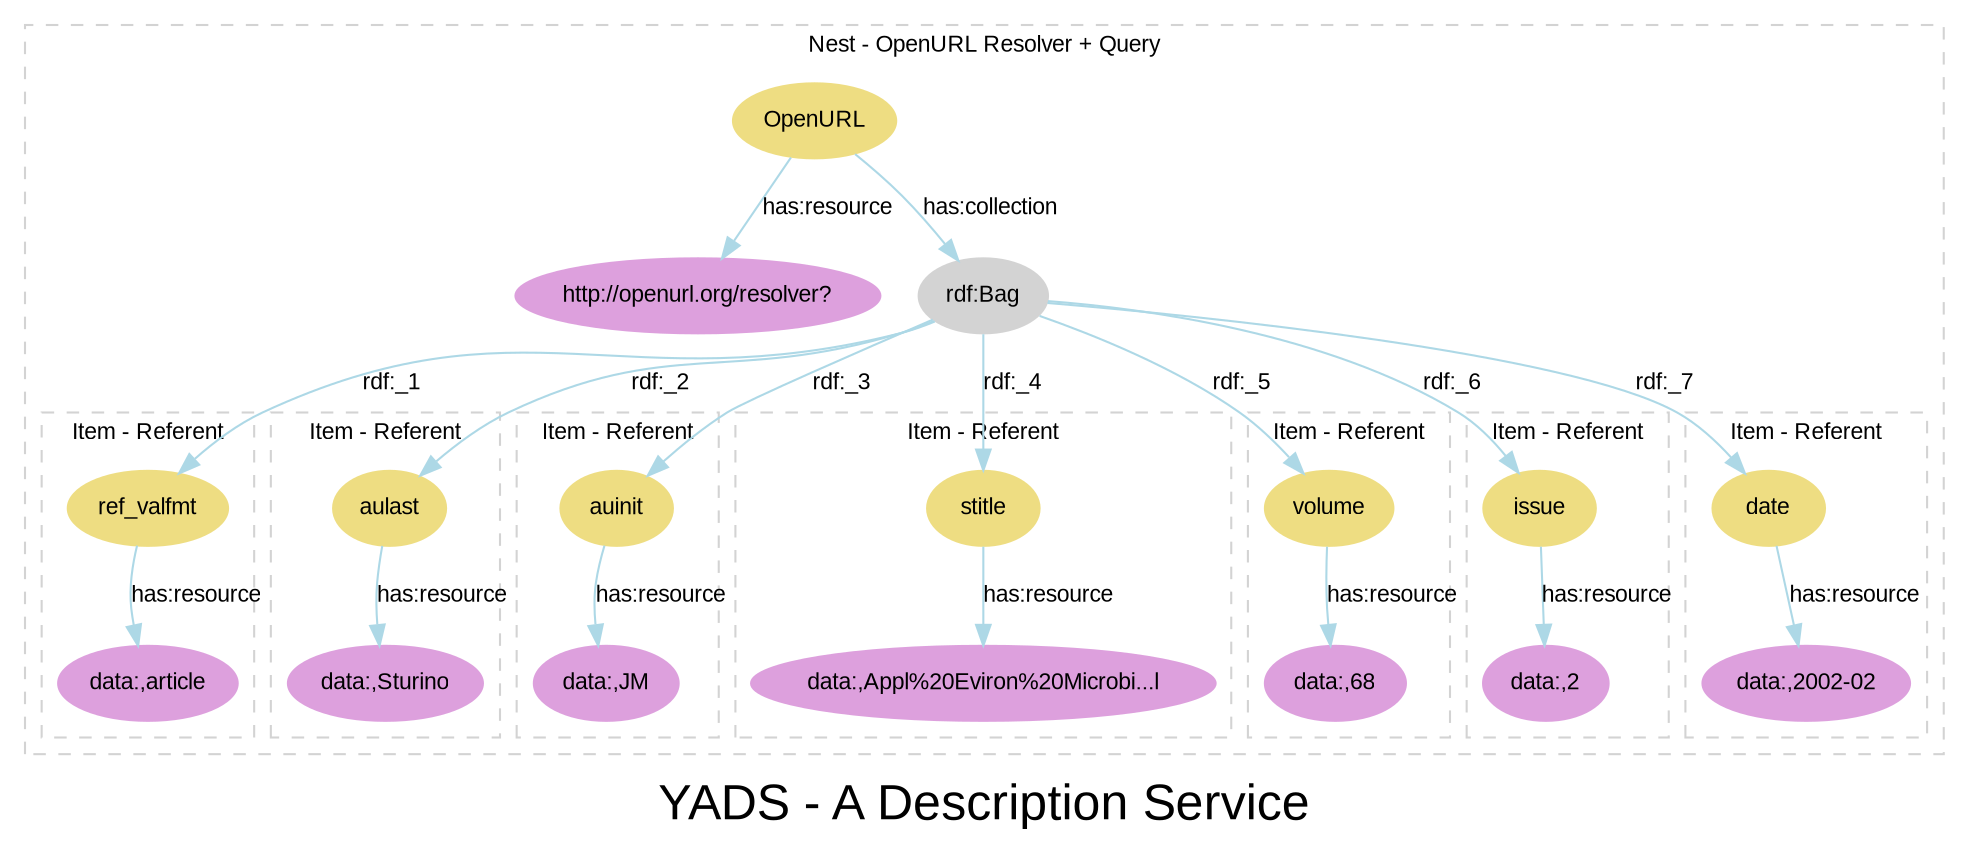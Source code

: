 
digraph yads { 

graph [
  fontname=arial, fontsize=24
  label="YADS - A Description Service"
];
node [
  fontname=arial, fontsize=11, fontcolor=black,
  style=filled, color=cornflowerblue,
];
edge [
  fontname=arial, fontsize=11, fontcolor=black,
  style=filled, color=lightblue,
];
rankdir=TB;

subgraph cluster_1 {

  style=dashed; color=lightgrey;
  fontname=arial; fontsize=11;
  fontcolor="black"; label="Nest - OpenURL Resolver + Query";

  ":_1" [label="OpenURL", color=lightgoldenrod];
  ":_1" -> "http://openurl.org/resolver?" [label="has:resource", URL="http://www2.elsevier.co.uk/~tony/1014/yads-schema-2002-04-03#resource"];
  ":_1" -> ":_2" [label="has:collection", URL="http://www2.elsevier.co.uk/~tony/1014/yads-schema-2002-04-03#collection"];
  ":_2" [label="rdf:Bag", color=lightgrey];

  "http://openurl.org/resolver?" [color=plum, URL="http://openurl.org/resolver?"];
  ":_2" [label="rdf:Bag", color=lightgrey, URL="http://www.w3.org/1999/02/22-rdf-syntax-ns#Bag"];
  ":_2" -> ":_3" [label="rdf:_1", URL="http://www.w3.org/1999/02/22-rdf-syntax-ns#_1"];
":_3" [label="isa:Item"]
  ":_2" -> ":_4" [label="rdf:_2", URL="http://www.w3.org/1999/02/22-rdf-syntax-ns#_2"];
":_4" [label="isa:Item"]
  ":_2" -> ":_5" [label="rdf:_3", URL="http://www.w3.org/1999/02/22-rdf-syntax-ns#_3"];
":_5" [label="isa:Item"]
  ":_2" -> ":_6" [label="rdf:_4", URL="http://www.w3.org/1999/02/22-rdf-syntax-ns#_4"];
":_6" [label="isa:Item"]
  ":_2" -> ":_7" [label="rdf:_5", URL="http://www.w3.org/1999/02/22-rdf-syntax-ns#_5"];
":_7" [label="isa:Item"]
  ":_2" -> ":_8" [label="rdf:_6", URL="http://www.w3.org/1999/02/22-rdf-syntax-ns#_6"];
":_8" [label="isa:Item"]
  ":_2" -> ":_9" [label="rdf:_7", URL="http://www.w3.org/1999/02/22-rdf-syntax-ns#_7"];
":_9" [label="isa:Item"]

subgraph cluster_3 {

  style=dashed; color=lightgrey;
  fontname=arial; fontsize=11;
  fontcolor="black"; label="Item - Referent";

  ":_3" [label="ref_valfmt", color=lightgoldenrod];
  ":_3" -> "data:,article" [label="has:resource", URL="http://www2.elsevier.co.uk/~tony/1014/yads-schema-2002-04-03#resource"];

  "data:,article" [color=plum, URL="data:,article"];
}

subgraph cluster_4 {

  style=dashed; color=lightgrey;
  fontname=arial; fontsize=11;
  fontcolor="black"; label="Item - Referent";

  ":_4" [label="aulast", color=lightgoldenrod];
  ":_4" -> "data:,Sturino" [label="has:resource", URL="http://www2.elsevier.co.uk/~tony/1014/yads-schema-2002-04-03#resource"];

  "data:,Sturino" [color=plum, URL="data:,Sturino"];
}

subgraph cluster_5 {

  style=dashed; color=lightgrey;
  fontname=arial; fontsize=11;
  fontcolor="black"; label="Item - Referent";

  ":_5" [label="auinit", color=lightgoldenrod];
  ":_5" -> "data:,JM" [label="has:resource", URL="http://www2.elsevier.co.uk/~tony/1014/yads-schema-2002-04-03#resource"];

  "data:,JM" [color=plum, URL="data:,JM"];
}

subgraph cluster_6 {

  style=dashed; color=lightgrey;
  fontname=arial; fontsize=11;
  fontcolor="black"; label="Item - Referent";

  ":_6" [label="stitle", color=lightgoldenrod];
  ":_6" -> "data:,Appl%20Eviron%20Microbi...l" [label="has:resource", URL="http://www2.elsevier.co.uk/~tony/1014/yads-schema-2002-04-03#resource"];

  "data:,Appl%20Eviron%20Microbi...l" [color=plum, URL="data:,Appl%20Eviron%20Microbiol"];
}

subgraph cluster_7 {

  style=dashed; color=lightgrey;
  fontname=arial; fontsize=11;
  fontcolor="black"; label="Item - Referent";

  ":_7" [label="volume", color=lightgoldenrod];
  ":_7" -> "data:,68" [label="has:resource", URL="http://www2.elsevier.co.uk/~tony/1014/yads-schema-2002-04-03#resource"];

  "data:,68" [color=plum, URL="data:,68"];
}

subgraph cluster_8 {

  style=dashed; color=lightgrey;
  fontname=arial; fontsize=11;
  fontcolor="black"; label="Item - Referent";

  ":_8" [label="issue", color=lightgoldenrod];
  ":_8" -> "data:,2" [label="has:resource", URL="http://www2.elsevier.co.uk/~tony/1014/yads-schema-2002-04-03#resource"];

  "data:,2" [color=plum, URL="data:,2"];
}

subgraph cluster_9 {

  style=dashed; color=lightgrey;
  fontname=arial; fontsize=11;
  fontcolor="black"; label="Item - Referent";

  ":_9" [label="date", color=lightgoldenrod];
  ":_9" -> "data:,2002-02" [label="has:resource", URL="http://www2.elsevier.co.uk/~tony/1014/yads-schema-2002-04-03#resource"];

  "data:,2002-02" [color=plum, URL="data:,2002-02"];
}

}

}
